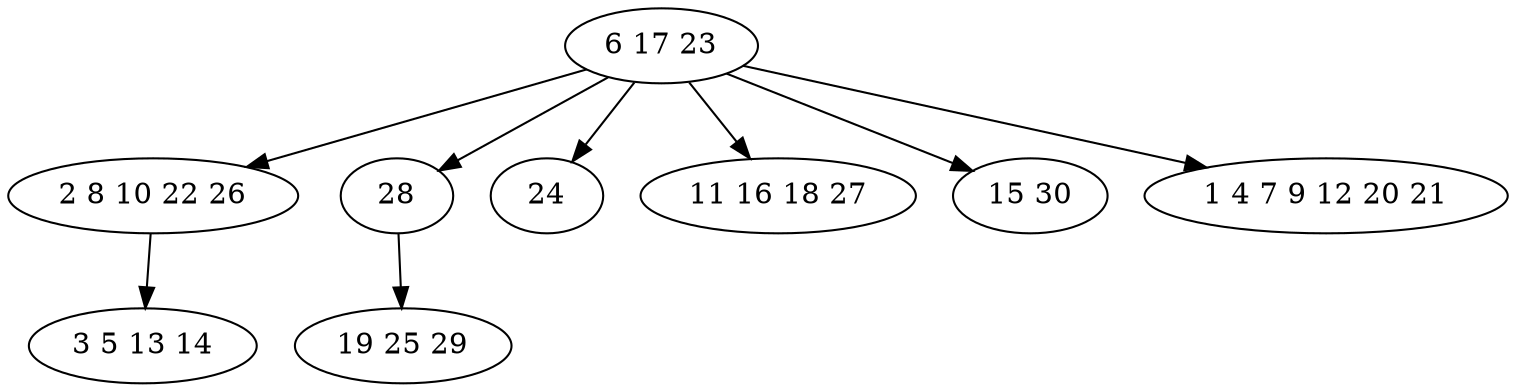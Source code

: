 digraph true_tree {
	"0" -> "1"
	"0" -> "2"
	"0" -> "3"
	"1" -> "4"
	"0" -> "5"
	"0" -> "6"
	"0" -> "7"
	"2" -> "8"
	"0" [label="6 17 23"];
	"1" [label="2 8 10 22 26"];
	"2" [label="28"];
	"3" [label="24"];
	"4" [label="3 5 13 14"];
	"5" [label="11 16 18 27"];
	"6" [label="15 30"];
	"7" [label="1 4 7 9 12 20 21"];
	"8" [label="19 25 29"];
}
